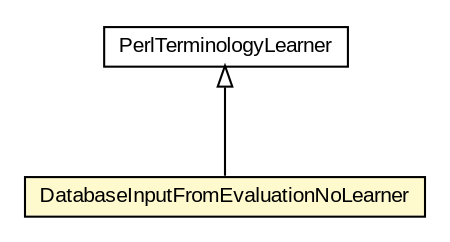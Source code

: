#!/usr/local/bin/dot
#
# Class diagram 
# Generated by UMLGraph version R5_6-24-gf6e263 (http://www.umlgraph.org/)
#

digraph G {
	edge [fontname="arial",fontsize=10,labelfontname="arial",labelfontsize=10];
	node [fontname="arial",fontsize=10,shape=plaintext];
	nodesep=0.25;
	ranksep=0.5;
	// edu.arizona.biosemantics.semanticmarkup.markupelement.description.ling.learn.lib.PerlTerminologyLearner
	c50195 [label=<<table title="edu.arizona.biosemantics.semanticmarkup.markupelement.description.ling.learn.lib.PerlTerminologyLearner" border="0" cellborder="1" cellspacing="0" cellpadding="2" port="p" href="./PerlTerminologyLearner.html">
		<tr><td><table border="0" cellspacing="0" cellpadding="1">
<tr><td align="center" balign="center"> PerlTerminologyLearner </td></tr>
		</table></td></tr>
		</table>>, URL="./PerlTerminologyLearner.html", fontname="arial", fontcolor="black", fontsize=10.0];
	// edu.arizona.biosemantics.semanticmarkup.markupelement.description.ling.learn.lib.DatabaseInputFromEvaluationNoLearner
	c50200 [label=<<table title="edu.arizona.biosemantics.semanticmarkup.markupelement.description.ling.learn.lib.DatabaseInputFromEvaluationNoLearner" border="0" cellborder="1" cellspacing="0" cellpadding="2" port="p" bgcolor="lemonChiffon" href="./DatabaseInputFromEvaluationNoLearner.html">
		<tr><td><table border="0" cellspacing="0" cellpadding="1">
<tr><td align="center" balign="center"> DatabaseInputFromEvaluationNoLearner </td></tr>
		</table></td></tr>
		</table>>, URL="./DatabaseInputFromEvaluationNoLearner.html", fontname="arial", fontcolor="black", fontsize=10.0];
	//edu.arizona.biosemantics.semanticmarkup.markupelement.description.ling.learn.lib.DatabaseInputFromEvaluationNoLearner extends edu.arizona.biosemantics.semanticmarkup.markupelement.description.ling.learn.lib.PerlTerminologyLearner
	c50195:p -> c50200:p [dir=back,arrowtail=empty];
}

